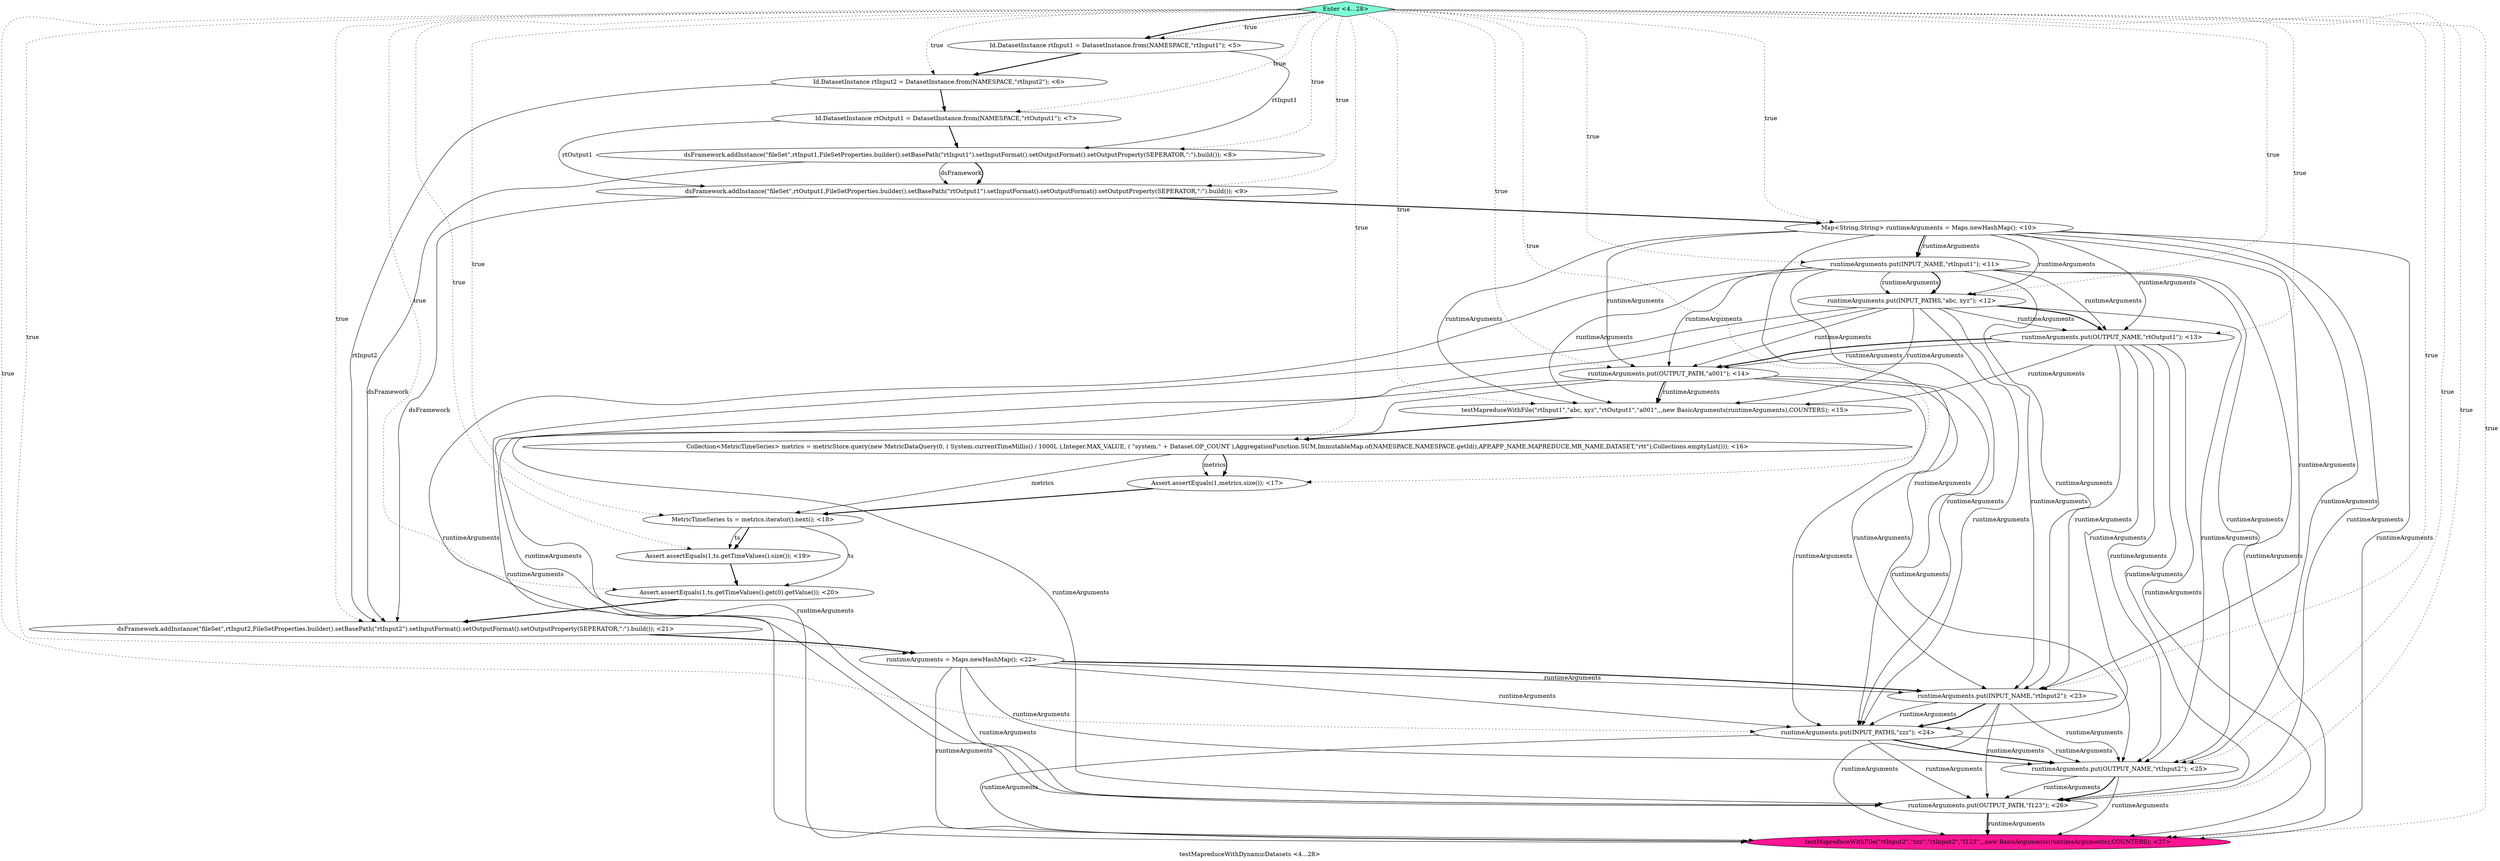 digraph PDG {
label = "testMapreduceWithDynamicDatasets <4...28>";
0.16 [style = filled, label = "dsFramework.addInstance(\"fileSet\",rtInput2,FileSetProperties.builder().setBasePath(\"rtInput2\").setInputFormat().setOutputFormat().setOutputProperty(SEPERATOR,\":\").build()); <21>", fillcolor = white, shape = ellipse];
0.3 [style = filled, label = "dsFramework.addInstance(\"fileSet\",rtInput1,FileSetProperties.builder().setBasePath(\"rtInput1\").setInputFormat().setOutputFormat().setOutputProperty(SEPERATOR,\":\").build()); <8>", fillcolor = white, shape = ellipse];
0.4 [style = filled, label = "dsFramework.addInstance(\"fileSet\",rtOutput1,FileSetProperties.builder().setBasePath(\"rtOutput1\").setInputFormat().setOutputFormat().setOutputProperty(SEPERATOR,\":\").build()); <9>", fillcolor = white, shape = ellipse];
0.9 [style = filled, label = "runtimeArguments.put(OUTPUT_PATH,\"a001\"); <14>", fillcolor = white, shape = ellipse];
0.19 [style = filled, label = "runtimeArguments.put(INPUT_PATHS,\"zzz\"); <24>", fillcolor = white, shape = ellipse];
0.11 [style = filled, label = "Collection<MetricTimeSeries> metrics = metricStore.query(new MetricDataQuery(0, ( System.currentTimeMillis() / 1000L ),Integer.MAX_VALUE, ( \"system.\" + Dataset.OP_COUNT ),AggregationFunction.SUM,ImmutableMap.of(NAMESPACE,NAMESPACE.getId(),APP,APP_NAME,MAPREDUCE,MR_NAME,DATASET,\"rtt\"),Collections.emptyList())); <16>", fillcolor = white, shape = ellipse];
0.7 [style = filled, label = "runtimeArguments.put(INPUT_PATHS,\"abc, xyz\"); <12>", fillcolor = white, shape = ellipse];
0.15 [style = filled, label = "Assert.assertEquals(1,ts.getTimeValues().get(0).getValue()); <20>", fillcolor = white, shape = ellipse];
0.6 [style = filled, label = "runtimeArguments.put(INPUT_NAME,\"rtInput1\"); <11>", fillcolor = white, shape = ellipse];
0.2 [style = filled, label = "Id.DatasetInstance rtOutput1 = DatasetInstance.from(NAMESPACE,\"rtOutput1\"); <7>", fillcolor = white, shape = ellipse];
0.8 [style = filled, label = "runtimeArguments.put(OUTPUT_NAME,\"rtOutput1\"); <13>", fillcolor = white, shape = ellipse];
0.23 [style = filled, label = "Enter <4...28>", fillcolor = aquamarine, shape = diamond];
0.0 [style = filled, label = "Id.DatasetInstance rtInput1 = DatasetInstance.from(NAMESPACE,\"rtInput1\"); <5>", fillcolor = white, shape = ellipse];
0.14 [style = filled, label = "Assert.assertEquals(1,ts.getTimeValues().size()); <19>", fillcolor = white, shape = ellipse];
0.20 [style = filled, label = "runtimeArguments.put(OUTPUT_NAME,\"rtInput2\"); <25>", fillcolor = white, shape = ellipse];
0.5 [style = filled, label = "Map<String,String> runtimeArguments = Maps.newHashMap(); <10>", fillcolor = white, shape = ellipse];
0.17 [style = filled, label = "runtimeArguments = Maps.newHashMap(); <22>", fillcolor = white, shape = ellipse];
0.10 [style = filled, label = "testMapreduceWithFile(\"rtInput1\",\"abc, xyz\",\"rtOutput1\",\"a001\",,,new BasicArguments(runtimeArguments),COUNTERS); <15>", fillcolor = white, shape = ellipse];
0.1 [style = filled, label = "Id.DatasetInstance rtInput2 = DatasetInstance.from(NAMESPACE,\"rtInput2\"); <6>", fillcolor = white, shape = ellipse];
0.22 [style = filled, label = "testMapreduceWithFile(\"rtInput2\",\"zzz\",\"rtInput2\",\"f123\",,,new BasicArguments(runtimeArguments),COUNTERS); <27>", fillcolor = deeppink, shape = ellipse];
0.18 [style = filled, label = "runtimeArguments.put(INPUT_NAME,\"rtInput2\"); <23>", fillcolor = white, shape = ellipse];
0.13 [style = filled, label = "MetricTimeSeries ts = metrics.iterator().next(); <18>", fillcolor = white, shape = ellipse];
0.12 [style = filled, label = "Assert.assertEquals(1,metrics.size()); <17>", fillcolor = white, shape = ellipse];
0.21 [style = filled, label = "runtimeArguments.put(OUTPUT_PATH,\"f123\"); <26>", fillcolor = white, shape = ellipse];
0.0 -> 0.1 [style = bold, label=""];
0.0 -> 0.3 [style = solid, label="rtInput1"];
0.1 -> 0.2 [style = bold, label=""];
0.1 -> 0.16 [style = solid, label="rtInput2"];
0.2 -> 0.3 [style = bold, label=""];
0.2 -> 0.4 [style = solid, label="rtOutput1"];
0.3 -> 0.4 [style = solid, label="dsFramework"];
0.3 -> 0.4 [style = bold, label=""];
0.3 -> 0.16 [style = solid, label="dsFramework"];
0.4 -> 0.5 [style = bold, label=""];
0.4 -> 0.16 [style = solid, label="dsFramework"];
0.5 -> 0.6 [style = solid, label="runtimeArguments"];
0.5 -> 0.6 [style = bold, label=""];
0.5 -> 0.7 [style = solid, label="runtimeArguments"];
0.5 -> 0.8 [style = solid, label="runtimeArguments"];
0.5 -> 0.9 [style = solid, label="runtimeArguments"];
0.5 -> 0.10 [style = solid, label="runtimeArguments"];
0.5 -> 0.18 [style = solid, label="runtimeArguments"];
0.5 -> 0.19 [style = solid, label="runtimeArguments"];
0.5 -> 0.20 [style = solid, label="runtimeArguments"];
0.5 -> 0.21 [style = solid, label="runtimeArguments"];
0.5 -> 0.22 [style = solid, label="runtimeArguments"];
0.6 -> 0.7 [style = solid, label="runtimeArguments"];
0.6 -> 0.7 [style = bold, label=""];
0.6 -> 0.8 [style = solid, label="runtimeArguments"];
0.6 -> 0.9 [style = solid, label="runtimeArguments"];
0.6 -> 0.10 [style = solid, label="runtimeArguments"];
0.6 -> 0.18 [style = solid, label="runtimeArguments"];
0.6 -> 0.19 [style = solid, label="runtimeArguments"];
0.6 -> 0.20 [style = solid, label="runtimeArguments"];
0.6 -> 0.21 [style = solid, label="runtimeArguments"];
0.6 -> 0.22 [style = solid, label="runtimeArguments"];
0.7 -> 0.8 [style = solid, label="runtimeArguments"];
0.7 -> 0.8 [style = bold, label=""];
0.7 -> 0.9 [style = solid, label="runtimeArguments"];
0.7 -> 0.10 [style = solid, label="runtimeArguments"];
0.7 -> 0.18 [style = solid, label="runtimeArguments"];
0.7 -> 0.19 [style = solid, label="runtimeArguments"];
0.7 -> 0.20 [style = solid, label="runtimeArguments"];
0.7 -> 0.21 [style = solid, label="runtimeArguments"];
0.7 -> 0.22 [style = solid, label="runtimeArguments"];
0.8 -> 0.9 [style = solid, label="runtimeArguments"];
0.8 -> 0.9 [style = bold, label=""];
0.8 -> 0.10 [style = solid, label="runtimeArguments"];
0.8 -> 0.18 [style = solid, label="runtimeArguments"];
0.8 -> 0.19 [style = solid, label="runtimeArguments"];
0.8 -> 0.20 [style = solid, label="runtimeArguments"];
0.8 -> 0.21 [style = solid, label="runtimeArguments"];
0.8 -> 0.22 [style = solid, label="runtimeArguments"];
0.9 -> 0.10 [style = solid, label="runtimeArguments"];
0.9 -> 0.10 [style = bold, label=""];
0.9 -> 0.18 [style = solid, label="runtimeArguments"];
0.9 -> 0.19 [style = solid, label="runtimeArguments"];
0.9 -> 0.20 [style = solid, label="runtimeArguments"];
0.9 -> 0.21 [style = solid, label="runtimeArguments"];
0.9 -> 0.22 [style = solid, label="runtimeArguments"];
0.10 -> 0.11 [style = bold, label=""];
0.11 -> 0.12 [style = solid, label="metrics"];
0.11 -> 0.12 [style = bold, label=""];
0.11 -> 0.13 [style = solid, label="metrics"];
0.12 -> 0.13 [style = bold, label=""];
0.13 -> 0.14 [style = solid, label="ts"];
0.13 -> 0.14 [style = bold, label=""];
0.13 -> 0.15 [style = solid, label="ts"];
0.14 -> 0.15 [style = bold, label=""];
0.15 -> 0.16 [style = bold, label=""];
0.16 -> 0.17 [style = bold, label=""];
0.17 -> 0.18 [style = solid, label="runtimeArguments"];
0.17 -> 0.18 [style = bold, label=""];
0.17 -> 0.19 [style = solid, label="runtimeArguments"];
0.17 -> 0.20 [style = solid, label="runtimeArguments"];
0.17 -> 0.21 [style = solid, label="runtimeArguments"];
0.17 -> 0.22 [style = solid, label="runtimeArguments"];
0.18 -> 0.19 [style = solid, label="runtimeArguments"];
0.18 -> 0.19 [style = bold, label=""];
0.18 -> 0.20 [style = solid, label="runtimeArguments"];
0.18 -> 0.21 [style = solid, label="runtimeArguments"];
0.18 -> 0.22 [style = solid, label="runtimeArguments"];
0.19 -> 0.20 [style = solid, label="runtimeArguments"];
0.19 -> 0.20 [style = bold, label=""];
0.19 -> 0.21 [style = solid, label="runtimeArguments"];
0.19 -> 0.22 [style = solid, label="runtimeArguments"];
0.20 -> 0.21 [style = solid, label="runtimeArguments"];
0.20 -> 0.21 [style = bold, label=""];
0.20 -> 0.22 [style = solid, label="runtimeArguments"];
0.21 -> 0.22 [style = solid, label="runtimeArguments"];
0.21 -> 0.22 [style = bold, label=""];
0.23 -> 0.0 [style = dotted, label="true"];
0.23 -> 0.0 [style = bold, label=""];
0.23 -> 0.1 [style = dotted, label="true"];
0.23 -> 0.2 [style = dotted, label="true"];
0.23 -> 0.3 [style = dotted, label="true"];
0.23 -> 0.4 [style = dotted, label="true"];
0.23 -> 0.5 [style = dotted, label="true"];
0.23 -> 0.6 [style = dotted, label="true"];
0.23 -> 0.7 [style = dotted, label="true"];
0.23 -> 0.8 [style = dotted, label="true"];
0.23 -> 0.9 [style = dotted, label="true"];
0.23 -> 0.10 [style = dotted, label="true"];
0.23 -> 0.11 [style = dotted, label="true"];
0.23 -> 0.12 [style = dotted, label="true"];
0.23 -> 0.13 [style = dotted, label="true"];
0.23 -> 0.14 [style = dotted, label="true"];
0.23 -> 0.15 [style = dotted, label="true"];
0.23 -> 0.16 [style = dotted, label="true"];
0.23 -> 0.17 [style = dotted, label="true"];
0.23 -> 0.18 [style = dotted, label="true"];
0.23 -> 0.19 [style = dotted, label="true"];
0.23 -> 0.20 [style = dotted, label="true"];
0.23 -> 0.21 [style = dotted, label="true"];
0.23 -> 0.22 [style = dotted, label="true"];
}
